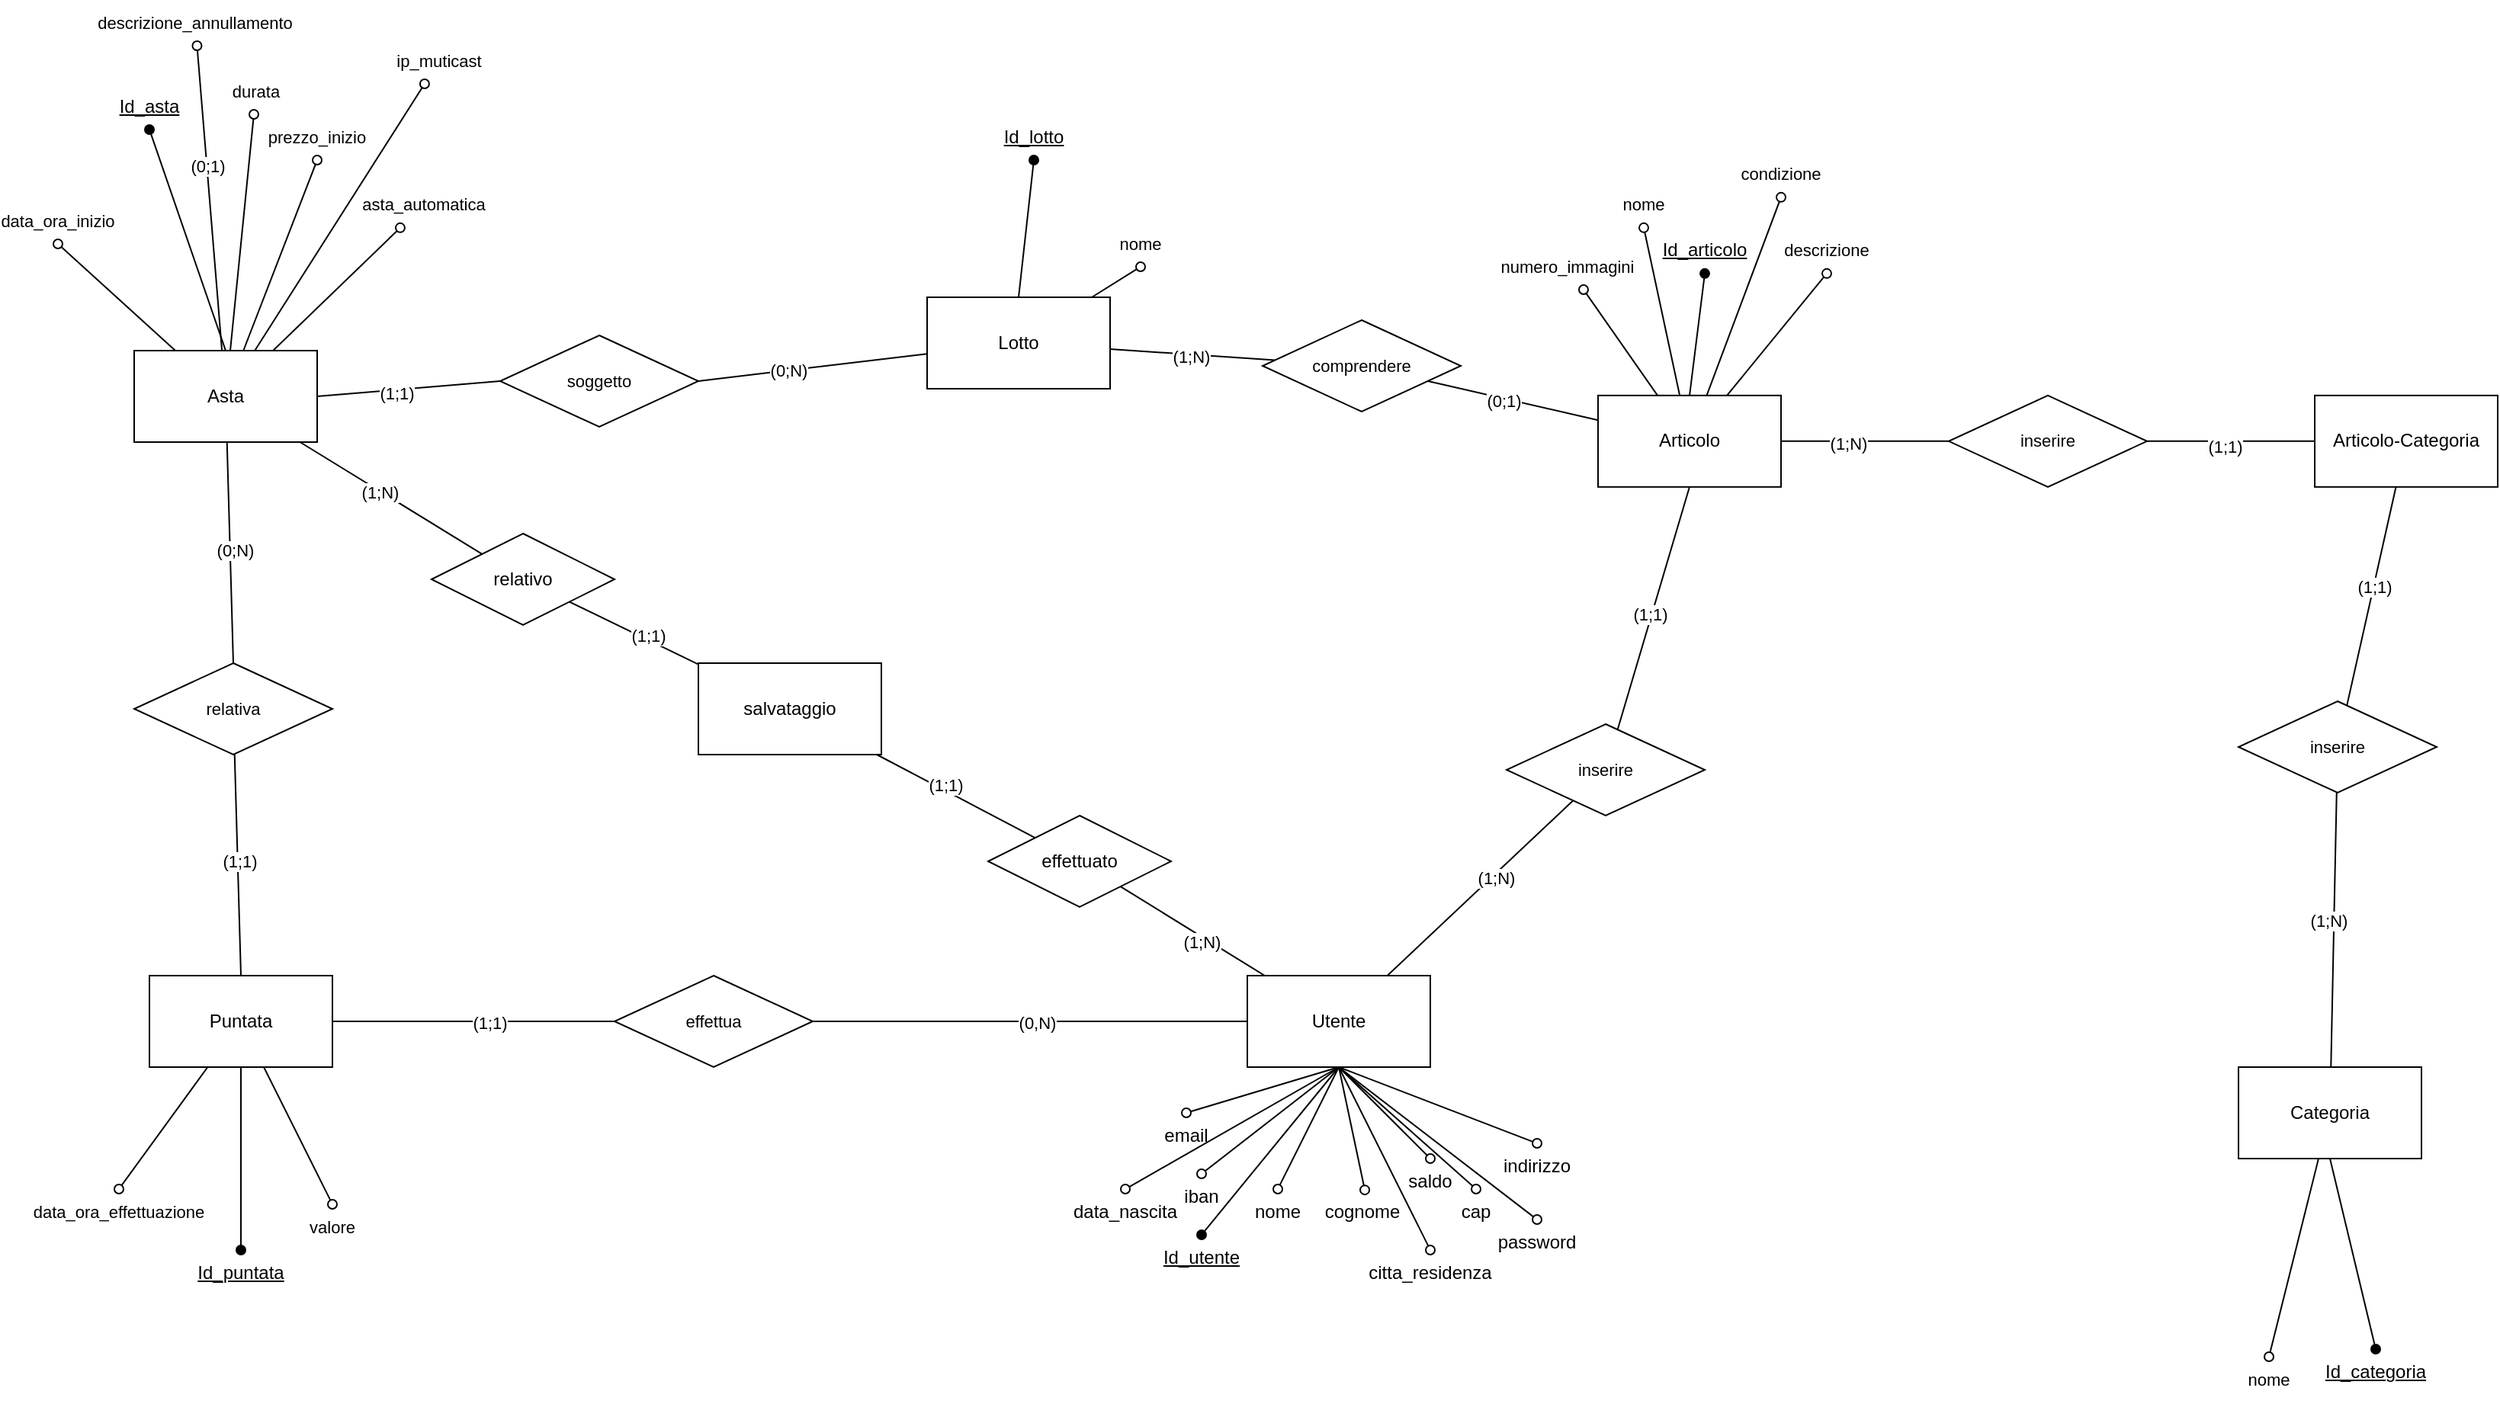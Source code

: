 <mxfile version="24.3.1" type="device">
  <diagram id="R2lEEEUBdFMjLlhIrx00" name="Page-1">
    <mxGraphModel dx="1434" dy="772" grid="1" gridSize="10" guides="1" tooltips="1" connect="1" arrows="1" fold="1" page="1" pageScale="1" pageWidth="850" pageHeight="1100" math="0" shadow="0" extFonts="Permanent Marker^https://fonts.googleapis.com/css?family=Permanent+Marker">
      <root>
        <mxCell id="0" />
        <mxCell id="1" parent="0" />
        <mxCell id="NkRAqiOdzPe5DlaJlAmj-99" style="edgeStyle=none;rounded=0;orthogonalLoop=1;jettySize=auto;html=1;strokeColor=default;align=center;verticalAlign=middle;fontFamily=Helvetica;fontSize=11;fontColor=default;labelBackgroundColor=default;endArrow=none;endFill=0;" parent="1" source="NkRAqiOdzPe5DlaJlAmj-1" target="NkRAqiOdzPe5DlaJlAmj-98" edge="1">
          <mxGeometry relative="1" as="geometry" />
        </mxCell>
        <mxCell id="NkRAqiOdzPe5DlaJlAmj-101" value="(1;N)" style="edgeLabel;html=1;align=center;verticalAlign=middle;resizable=0;points=[];fontFamily=Helvetica;fontSize=11;fontColor=default;labelBackgroundColor=default;" parent="NkRAqiOdzPe5DlaJlAmj-99" vertex="1" connectable="0">
          <mxGeometry x="0.146" y="-2" relative="1" as="geometry">
            <mxPoint as="offset" />
          </mxGeometry>
        </mxCell>
        <mxCell id="NkRAqiOdzPe5DlaJlAmj-113" style="edgeStyle=none;rounded=0;orthogonalLoop=1;jettySize=auto;html=1;entryX=0.5;entryY=0;entryDx=0;entryDy=0;strokeColor=default;align=center;verticalAlign=middle;fontFamily=Helvetica;fontSize=11;fontColor=default;labelBackgroundColor=default;endArrow=oval;endFill=0;exitX=0.5;exitY=1;exitDx=0;exitDy=0;" parent="1" source="NkRAqiOdzPe5DlaJlAmj-1" target="NkRAqiOdzPe5DlaJlAmj-32" edge="1">
          <mxGeometry relative="1" as="geometry" />
        </mxCell>
        <mxCell id="NkRAqiOdzPe5DlaJlAmj-1" value="Utente" style="rounded=0;whiteSpace=wrap;html=1;" parent="1" vertex="1">
          <mxGeometry x="840" y="730" width="120" height="60" as="geometry" />
        </mxCell>
        <mxCell id="NkRAqiOdzPe5DlaJlAmj-60" style="edgeStyle=none;rounded=0;orthogonalLoop=1;jettySize=auto;html=1;entryX=0.5;entryY=1;entryDx=0;entryDy=0;strokeColor=default;align=center;verticalAlign=middle;fontFamily=Helvetica;fontSize=11;fontColor=default;labelBackgroundColor=default;endArrow=oval;endFill=0;" parent="1" source="NkRAqiOdzPe5DlaJlAmj-2" target="NkRAqiOdzPe5DlaJlAmj-59" edge="1">
          <mxGeometry relative="1" as="geometry" />
        </mxCell>
        <mxCell id="NkRAqiOdzPe5DlaJlAmj-89" style="edgeStyle=none;rounded=0;orthogonalLoop=1;jettySize=auto;html=1;entryX=1;entryY=0.5;entryDx=0;entryDy=0;strokeColor=default;align=center;verticalAlign=middle;fontFamily=Helvetica;fontSize=11;fontColor=default;labelBackgroundColor=default;endArrow=none;endFill=0;" parent="1" source="NkRAqiOdzPe5DlaJlAmj-2" target="NkRAqiOdzPe5DlaJlAmj-88" edge="1">
          <mxGeometry relative="1" as="geometry" />
        </mxCell>
        <mxCell id="NkRAqiOdzPe5DlaJlAmj-91" value="(0;N)" style="edgeLabel;html=1;align=center;verticalAlign=middle;resizable=0;points=[];fontFamily=Helvetica;fontSize=11;fontColor=default;labelBackgroundColor=default;" parent="NkRAqiOdzPe5DlaJlAmj-89" vertex="1" connectable="0">
          <mxGeometry x="0.215" relative="1" as="geometry">
            <mxPoint as="offset" />
          </mxGeometry>
        </mxCell>
        <mxCell id="NkRAqiOdzPe5DlaJlAmj-109" style="edgeStyle=none;rounded=0;orthogonalLoop=1;jettySize=auto;html=1;strokeColor=default;align=center;verticalAlign=middle;fontFamily=Helvetica;fontSize=11;fontColor=default;labelBackgroundColor=default;endArrow=none;endFill=0;" parent="1" source="NkRAqiOdzPe5DlaJlAmj-2" target="NkRAqiOdzPe5DlaJlAmj-108" edge="1">
          <mxGeometry relative="1" as="geometry" />
        </mxCell>
        <mxCell id="NkRAqiOdzPe5DlaJlAmj-112" value="(1;N)" style="edgeLabel;html=1;align=center;verticalAlign=middle;resizable=0;points=[];fontFamily=Helvetica;fontSize=11;fontColor=default;labelBackgroundColor=default;" parent="NkRAqiOdzPe5DlaJlAmj-109" vertex="1" connectable="0">
          <mxGeometry x="-0.022" y="-1" relative="1" as="geometry">
            <mxPoint as="offset" />
          </mxGeometry>
        </mxCell>
        <mxCell id="NkRAqiOdzPe5DlaJlAmj-2" value="Lotto" style="rounded=0;whiteSpace=wrap;html=1;" parent="1" vertex="1">
          <mxGeometry x="630" y="285" width="120" height="60" as="geometry" />
        </mxCell>
        <mxCell id="NkRAqiOdzPe5DlaJlAmj-54" style="edgeStyle=none;rounded=0;orthogonalLoop=1;jettySize=auto;html=1;entryX=0.5;entryY=1;entryDx=0;entryDy=0;strokeColor=default;align=center;verticalAlign=middle;fontFamily=Helvetica;fontSize=11;fontColor=default;labelBackgroundColor=default;endArrow=oval;endFill=0;" parent="1" source="NkRAqiOdzPe5DlaJlAmj-3" target="NkRAqiOdzPe5DlaJlAmj-53" edge="1">
          <mxGeometry relative="1" as="geometry" />
        </mxCell>
        <mxCell id="NkRAqiOdzPe5DlaJlAmj-56" style="edgeStyle=none;rounded=0;orthogonalLoop=1;jettySize=auto;html=1;entryX=0.5;entryY=1;entryDx=0;entryDy=0;strokeColor=default;align=center;verticalAlign=middle;fontFamily=Helvetica;fontSize=11;fontColor=default;labelBackgroundColor=default;endArrow=oval;endFill=0;" parent="1" source="NkRAqiOdzPe5DlaJlAmj-3" target="NkRAqiOdzPe5DlaJlAmj-55" edge="1">
          <mxGeometry relative="1" as="geometry" />
        </mxCell>
        <mxCell id="NkRAqiOdzPe5DlaJlAmj-58" style="edgeStyle=none;rounded=0;orthogonalLoop=1;jettySize=auto;html=1;entryX=0.5;entryY=1;entryDx=0;entryDy=0;strokeColor=default;align=center;verticalAlign=middle;fontFamily=Helvetica;fontSize=11;fontColor=default;labelBackgroundColor=default;endArrow=oval;endFill=0;" parent="1" source="NkRAqiOdzPe5DlaJlAmj-3" target="NkRAqiOdzPe5DlaJlAmj-57" edge="1">
          <mxGeometry relative="1" as="geometry" />
        </mxCell>
        <mxCell id="NkRAqiOdzPe5DlaJlAmj-104" style="edgeStyle=none;rounded=0;orthogonalLoop=1;jettySize=auto;html=1;strokeColor=default;align=center;verticalAlign=middle;fontFamily=Helvetica;fontSize=11;fontColor=default;labelBackgroundColor=default;endArrow=none;endFill=0;" parent="1" source="NkRAqiOdzPe5DlaJlAmj-3" target="HPm3RbEeM4tEPXxB9rbj-3" edge="1">
          <mxGeometry relative="1" as="geometry">
            <mxPoint x="1300" y="380" as="targetPoint" />
          </mxGeometry>
        </mxCell>
        <mxCell id="NkRAqiOdzPe5DlaJlAmj-106" value="(1;N)" style="edgeLabel;html=1;align=center;verticalAlign=middle;resizable=0;points=[];fontFamily=Helvetica;fontSize=11;fontColor=default;labelBackgroundColor=default;" parent="NkRAqiOdzPe5DlaJlAmj-104" vertex="1" connectable="0">
          <mxGeometry x="-0.202" y="-1" relative="1" as="geometry">
            <mxPoint as="offset" />
          </mxGeometry>
        </mxCell>
        <mxCell id="NkRAqiOdzPe5DlaJlAmj-110" style="edgeStyle=none;rounded=0;orthogonalLoop=1;jettySize=auto;html=1;strokeColor=default;align=center;verticalAlign=middle;fontFamily=Helvetica;fontSize=11;fontColor=default;labelBackgroundColor=default;endArrow=none;endFill=0;" parent="1" source="NkRAqiOdzPe5DlaJlAmj-3" target="NkRAqiOdzPe5DlaJlAmj-108" edge="1">
          <mxGeometry relative="1" as="geometry" />
        </mxCell>
        <mxCell id="k44vAnMgWGzsodY9pD6a-5" value="(0;1)" style="edgeLabel;html=1;align=center;verticalAlign=middle;resizable=0;points=[];fontFamily=Helvetica;fontSize=11;fontColor=default;labelBackgroundColor=default;" vertex="1" connectable="0" parent="NkRAqiOdzPe5DlaJlAmj-110">
          <mxGeometry x="0.109" y="1" relative="1" as="geometry">
            <mxPoint as="offset" />
          </mxGeometry>
        </mxCell>
        <mxCell id="ktAAIl4qURAXvg-xiQ2l-3" style="rounded=0;orthogonalLoop=1;jettySize=auto;html=1;endArrow=oval;endFill=0;" parent="1" source="NkRAqiOdzPe5DlaJlAmj-5" target="ktAAIl4qURAXvg-xiQ2l-5" edge="1">
          <mxGeometry relative="1" as="geometry">
            <mxPoint x="1093.764" y="235" as="targetPoint" />
          </mxGeometry>
        </mxCell>
        <mxCell id="ktAAIl4qURAXvg-xiQ2l-4" style="edgeStyle=none;rounded=0;orthogonalLoop=1;jettySize=auto;html=1;strokeColor=default;align=center;verticalAlign=middle;fontFamily=Helvetica;fontSize=11;fontColor=default;labelBackgroundColor=default;endArrow=oval;endFill=0;" parent="1" source="NkRAqiOdzPe5DlaJlAmj-5" target="ktAAIl4qURAXvg-xiQ2l-1" edge="1">
          <mxGeometry relative="1" as="geometry" />
        </mxCell>
        <mxCell id="k44vAnMgWGzsodY9pD6a-2" style="rounded=0;orthogonalLoop=1;jettySize=auto;html=1;endArrow=oval;endFill=0;" edge="1" parent="1" source="NkRAqiOdzPe5DlaJlAmj-3" target="k44vAnMgWGzsodY9pD6a-1">
          <mxGeometry relative="1" as="geometry" />
        </mxCell>
        <mxCell id="NkRAqiOdzPe5DlaJlAmj-3" value="Articolo" style="rounded=0;whiteSpace=wrap;html=1;" parent="1" vertex="1">
          <mxGeometry x="1070" y="349.42" width="120" height="60" as="geometry" />
        </mxCell>
        <mxCell id="NkRAqiOdzPe5DlaJlAmj-80" style="edgeStyle=none;rounded=0;orthogonalLoop=1;jettySize=auto;html=1;entryX=0.5;entryY=0;entryDx=0;entryDy=0;strokeColor=default;align=center;verticalAlign=middle;fontFamily=Helvetica;fontSize=11;fontColor=default;labelBackgroundColor=default;endArrow=oval;endFill=0;" parent="1" source="NkRAqiOdzPe5DlaJlAmj-4" target="NkRAqiOdzPe5DlaJlAmj-79" edge="1">
          <mxGeometry relative="1" as="geometry" />
        </mxCell>
        <mxCell id="NkRAqiOdzPe5DlaJlAmj-82" style="edgeStyle=none;rounded=0;orthogonalLoop=1;jettySize=auto;html=1;entryX=0.5;entryY=0;entryDx=0;entryDy=0;strokeColor=default;align=center;verticalAlign=middle;fontFamily=Helvetica;fontSize=11;fontColor=default;labelBackgroundColor=default;endArrow=oval;endFill=0;" parent="1" source="NkRAqiOdzPe5DlaJlAmj-4" target="NkRAqiOdzPe5DlaJlAmj-81" edge="1">
          <mxGeometry relative="1" as="geometry" />
        </mxCell>
        <mxCell id="NkRAqiOdzPe5DlaJlAmj-94" style="edgeStyle=none;rounded=0;orthogonalLoop=1;jettySize=auto;html=1;entryX=0;entryY=0.5;entryDx=0;entryDy=0;strokeColor=default;align=center;verticalAlign=middle;fontFamily=Helvetica;fontSize=11;fontColor=default;labelBackgroundColor=default;endArrow=none;endFill=0;" parent="1" source="NkRAqiOdzPe5DlaJlAmj-4" target="NkRAqiOdzPe5DlaJlAmj-93" edge="1">
          <mxGeometry relative="1" as="geometry" />
        </mxCell>
        <mxCell id="NkRAqiOdzPe5DlaJlAmj-97" value="(1;1)" style="edgeLabel;html=1;align=center;verticalAlign=middle;resizable=0;points=[];fontFamily=Helvetica;fontSize=11;fontColor=default;labelBackgroundColor=default;" parent="NkRAqiOdzPe5DlaJlAmj-94" vertex="1" connectable="0">
          <mxGeometry x="0.116" y="-1" relative="1" as="geometry">
            <mxPoint as="offset" />
          </mxGeometry>
        </mxCell>
        <mxCell id="NkRAqiOdzPe5DlaJlAmj-4" value="Puntata" style="rounded=0;whiteSpace=wrap;html=1;" parent="1" vertex="1">
          <mxGeometry x="120" y="730" width="120" height="60" as="geometry" />
        </mxCell>
        <mxCell id="NkRAqiOdzPe5DlaJlAmj-74" style="edgeStyle=none;rounded=0;orthogonalLoop=1;jettySize=auto;html=1;entryX=0.5;entryY=1;entryDx=0;entryDy=0;strokeColor=default;align=center;verticalAlign=middle;fontFamily=Helvetica;fontSize=11;fontColor=default;labelBackgroundColor=default;endArrow=oval;endFill=0;" parent="1" source="NkRAqiOdzPe5DlaJlAmj-5" target="NkRAqiOdzPe5DlaJlAmj-73" edge="1">
          <mxGeometry relative="1" as="geometry" />
        </mxCell>
        <mxCell id="NkRAqiOdzPe5DlaJlAmj-78" style="edgeStyle=none;rounded=0;orthogonalLoop=1;jettySize=auto;html=1;entryX=0.5;entryY=1;entryDx=0;entryDy=0;strokeColor=default;align=center;verticalAlign=middle;fontFamily=Helvetica;fontSize=11;fontColor=default;labelBackgroundColor=default;endArrow=oval;endFill=0;" parent="1" source="NkRAqiOdzPe5DlaJlAmj-5" target="NkRAqiOdzPe5DlaJlAmj-75" edge="1">
          <mxGeometry relative="1" as="geometry" />
        </mxCell>
        <mxCell id="NkRAqiOdzPe5DlaJlAmj-84" style="edgeStyle=none;rounded=0;orthogonalLoop=1;jettySize=auto;html=1;entryX=0.5;entryY=0;entryDx=0;entryDy=0;strokeColor=default;align=center;verticalAlign=middle;fontFamily=Helvetica;fontSize=11;fontColor=default;labelBackgroundColor=default;endArrow=none;endFill=0;" parent="1" source="NkRAqiOdzPe5DlaJlAmj-5" target="NkRAqiOdzPe5DlaJlAmj-83" edge="1">
          <mxGeometry relative="1" as="geometry" />
        </mxCell>
        <mxCell id="NkRAqiOdzPe5DlaJlAmj-86" value="(0;N)" style="edgeLabel;html=1;align=center;verticalAlign=middle;resizable=0;points=[];fontFamily=Helvetica;fontSize=11;fontColor=default;labelBackgroundColor=default;" parent="NkRAqiOdzPe5DlaJlAmj-84" vertex="1" connectable="0">
          <mxGeometry x="-0.03" y="3" relative="1" as="geometry">
            <mxPoint as="offset" />
          </mxGeometry>
        </mxCell>
        <mxCell id="ktAAIl4qURAXvg-xiQ2l-7" style="edgeStyle=none;rounded=0;orthogonalLoop=1;jettySize=auto;html=1;strokeColor=default;align=center;verticalAlign=middle;fontFamily=Helvetica;fontSize=11;fontColor=default;labelBackgroundColor=default;endArrow=oval;endFill=0;" parent="1" source="NkRAqiOdzPe5DlaJlAmj-5" target="ktAAIl4qURAXvg-xiQ2l-6" edge="1">
          <mxGeometry relative="1" as="geometry" />
        </mxCell>
        <mxCell id="tU2yemPM6xbMwqW9uwYY-2" style="rounded=0;orthogonalLoop=1;jettySize=auto;html=1;endArrow=oval;endFill=0;" parent="1" source="NkRAqiOdzPe5DlaJlAmj-5" target="tU2yemPM6xbMwqW9uwYY-1" edge="1">
          <mxGeometry relative="1" as="geometry" />
        </mxCell>
        <mxCell id="oIJ__XsPG0-wEA-wk2jn-1" value="(0;1)" style="edgeLabel;html=1;align=center;verticalAlign=middle;resizable=0;points=[];" parent="tU2yemPM6xbMwqW9uwYY-2" vertex="1" connectable="0">
          <mxGeometry x="0.21" relative="1" as="geometry">
            <mxPoint as="offset" />
          </mxGeometry>
        </mxCell>
        <mxCell id="NkRAqiOdzPe5DlaJlAmj-5" value="Asta" style="rounded=0;whiteSpace=wrap;html=1;" parent="1" vertex="1">
          <mxGeometry x="110" y="320" width="120" height="60" as="geometry" />
        </mxCell>
        <mxCell id="NkRAqiOdzPe5DlaJlAmj-52" style="rounded=0;orthogonalLoop=1;jettySize=auto;html=1;entryX=0.5;entryY=0;entryDx=0;entryDy=0;strokeColor=default;align=center;verticalAlign=middle;fontFamily=Helvetica;fontSize=11;fontColor=default;labelBackgroundColor=default;endArrow=oval;endFill=0;" parent="1" source="NkRAqiOdzPe5DlaJlAmj-6" target="NkRAqiOdzPe5DlaJlAmj-51" edge="1">
          <mxGeometry relative="1" as="geometry" />
        </mxCell>
        <mxCell id="NkRAqiOdzPe5DlaJlAmj-6" value="Categoria" style="rounded=0;whiteSpace=wrap;html=1;" parent="1" vertex="1">
          <mxGeometry x="1490" y="790" width="120" height="60" as="geometry" />
        </mxCell>
        <mxCell id="NkRAqiOdzPe5DlaJlAmj-7" value="&lt;u&gt;Id_utente&lt;/u&gt;" style="text;html=1;align=center;verticalAlign=middle;whiteSpace=wrap;rounded=0;" parent="1" vertex="1">
          <mxGeometry x="780" y="900" width="60" height="30" as="geometry" />
        </mxCell>
        <mxCell id="NkRAqiOdzPe5DlaJlAmj-8" value="nome" style="text;html=1;align=center;verticalAlign=middle;whiteSpace=wrap;rounded=0;" parent="1" vertex="1">
          <mxGeometry x="830" y="870" width="60" height="30" as="geometry" />
        </mxCell>
        <mxCell id="NkRAqiOdzPe5DlaJlAmj-9" value="&lt;u&gt;Id_puntata&lt;/u&gt;" style="text;html=1;align=center;verticalAlign=middle;whiteSpace=wrap;rounded=0;" parent="1" vertex="1">
          <mxGeometry x="150" y="910" width="60" height="30" as="geometry" />
        </mxCell>
        <mxCell id="NkRAqiOdzPe5DlaJlAmj-10" value="&lt;u&gt;Id_asta&lt;/u&gt;" style="text;html=1;align=center;verticalAlign=middle;whiteSpace=wrap;rounded=0;" parent="1" vertex="1">
          <mxGeometry x="90" y="145" width="60" height="30" as="geometry" />
        </mxCell>
        <mxCell id="NkRAqiOdzPe5DlaJlAmj-11" value="&lt;u&gt;Id_lotto&lt;/u&gt;" style="text;html=1;align=center;verticalAlign=middle;whiteSpace=wrap;rounded=0;" parent="1" vertex="1">
          <mxGeometry x="670" y="165" width="60" height="30" as="geometry" />
        </mxCell>
        <mxCell id="NkRAqiOdzPe5DlaJlAmj-12" value="&lt;u&gt;Id_categoria&lt;/u&gt;" style="text;html=1;align=center;verticalAlign=middle;whiteSpace=wrap;rounded=0;" parent="1" vertex="1">
          <mxGeometry x="1550" y="975" width="60" height="30" as="geometry" />
        </mxCell>
        <mxCell id="NkRAqiOdzPe5DlaJlAmj-13" value="&lt;u&gt;Id_articolo&lt;/u&gt;" style="text;html=1;align=center;verticalAlign=middle;whiteSpace=wrap;rounded=0;" parent="1" vertex="1">
          <mxGeometry x="1110" y="239.42" width="60" height="30" as="geometry" />
        </mxCell>
        <mxCell id="NkRAqiOdzPe5DlaJlAmj-14" value="" style="endArrow=none;html=1;rounded=0;exitX=0.5;exitY=0;exitDx=0;exitDy=0;entryX=0.5;entryY=1;entryDx=0;entryDy=0;startArrow=oval;startFill=1;" parent="1" source="NkRAqiOdzPe5DlaJlAmj-7" target="NkRAqiOdzPe5DlaJlAmj-1" edge="1">
          <mxGeometry width="50" height="50" relative="1" as="geometry">
            <mxPoint x="1030" y="960" as="sourcePoint" />
            <mxPoint x="1080" y="910" as="targetPoint" />
          </mxGeometry>
        </mxCell>
        <mxCell id="NkRAqiOdzPe5DlaJlAmj-15" value="" style="endArrow=none;html=1;rounded=0;exitX=0.5;exitY=0;exitDx=0;exitDy=0;entryX=0.5;entryY=1;entryDx=0;entryDy=0;startArrow=oval;startFill=1;" parent="1" source="NkRAqiOdzPe5DlaJlAmj-9" target="NkRAqiOdzPe5DlaJlAmj-4" edge="1">
          <mxGeometry width="50" height="50" relative="1" as="geometry">
            <mxPoint x="120" y="180" as="sourcePoint" />
            <mxPoint x="170" y="280" as="targetPoint" />
          </mxGeometry>
        </mxCell>
        <mxCell id="NkRAqiOdzPe5DlaJlAmj-16" value="" style="endArrow=none;html=1;rounded=0;exitX=0.5;exitY=1;exitDx=0;exitDy=0;entryX=0.5;entryY=0;entryDx=0;entryDy=0;startArrow=oval;startFill=1;" parent="1" source="NkRAqiOdzPe5DlaJlAmj-11" target="NkRAqiOdzPe5DlaJlAmj-2" edge="1">
          <mxGeometry width="50" height="50" relative="1" as="geometry">
            <mxPoint x="310" y="205" as="sourcePoint" />
            <mxPoint x="360" y="305" as="targetPoint" />
          </mxGeometry>
        </mxCell>
        <mxCell id="NkRAqiOdzPe5DlaJlAmj-27" value="" style="endArrow=none;html=1;rounded=0;exitX=0.5;exitY=1;exitDx=0;exitDy=0;entryX=0.5;entryY=0;entryDx=0;entryDy=0;startArrow=oval;startFill=1;" parent="1" source="NkRAqiOdzPe5DlaJlAmj-10" target="NkRAqiOdzPe5DlaJlAmj-5" edge="1">
          <mxGeometry width="50" height="50" relative="1" as="geometry">
            <mxPoint x="140" y="200" as="sourcePoint" />
            <mxPoint x="190" y="300" as="targetPoint" />
          </mxGeometry>
        </mxCell>
        <mxCell id="NkRAqiOdzPe5DlaJlAmj-28" value="" style="endArrow=none;html=1;rounded=0;exitX=0.5;exitY=1;exitDx=0;exitDy=0;entryX=0.5;entryY=0;entryDx=0;entryDy=0;startArrow=oval;startFill=1;" parent="1" source="NkRAqiOdzPe5DlaJlAmj-13" target="NkRAqiOdzPe5DlaJlAmj-3" edge="1">
          <mxGeometry width="50" height="50" relative="1" as="geometry">
            <mxPoint x="500" y="219.42" as="sourcePoint" />
            <mxPoint x="550" y="319.42" as="targetPoint" />
          </mxGeometry>
        </mxCell>
        <mxCell id="NkRAqiOdzPe5DlaJlAmj-29" value="" style="endArrow=none;html=1;rounded=0;exitX=0.5;exitY=0;exitDx=0;exitDy=0;entryX=0.5;entryY=1;entryDx=0;entryDy=0;startArrow=oval;startFill=1;" parent="1" source="NkRAqiOdzPe5DlaJlAmj-12" target="NkRAqiOdzPe5DlaJlAmj-6" edge="1">
          <mxGeometry width="50" height="50" relative="1" as="geometry">
            <mxPoint x="630" y="660" as="sourcePoint" />
            <mxPoint x="680" y="760" as="targetPoint" />
          </mxGeometry>
        </mxCell>
        <mxCell id="NkRAqiOdzPe5DlaJlAmj-30" value="cognome" style="text;html=1;align=center;verticalAlign=middle;resizable=0;points=[];autosize=1;strokeColor=none;fillColor=none;" parent="1" vertex="1">
          <mxGeometry x="880" y="870" width="70" height="30" as="geometry" />
        </mxCell>
        <mxCell id="NkRAqiOdzPe5DlaJlAmj-32" value="data_nascita" style="text;html=1;align=center;verticalAlign=middle;whiteSpace=wrap;rounded=0;" parent="1" vertex="1">
          <mxGeometry x="730" y="870" width="60" height="30" as="geometry" />
        </mxCell>
        <mxCell id="NkRAqiOdzPe5DlaJlAmj-33" value="citta_residenza" style="text;html=1;align=center;verticalAlign=middle;whiteSpace=wrap;rounded=0;" parent="1" vertex="1">
          <mxGeometry x="930" y="910" width="60" height="30" as="geometry" />
        </mxCell>
        <mxCell id="NkRAqiOdzPe5DlaJlAmj-34" value="cap" style="text;html=1;align=center;verticalAlign=middle;whiteSpace=wrap;rounded=0;" parent="1" vertex="1">
          <mxGeometry x="960" y="870" width="60" height="30" as="geometry" />
        </mxCell>
        <mxCell id="NkRAqiOdzPe5DlaJlAmj-35" value="indirizzo" style="text;html=1;align=center;verticalAlign=middle;whiteSpace=wrap;rounded=0;" parent="1" vertex="1">
          <mxGeometry x="1000" y="840" width="60" height="30" as="geometry" />
        </mxCell>
        <mxCell id="NkRAqiOdzPe5DlaJlAmj-36" value="email" style="text;html=1;align=center;verticalAlign=middle;whiteSpace=wrap;rounded=0;" parent="1" vertex="1">
          <mxGeometry x="770" y="820" width="60" height="30" as="geometry" />
        </mxCell>
        <mxCell id="NkRAqiOdzPe5DlaJlAmj-37" value="password" style="text;html=1;align=center;verticalAlign=middle;whiteSpace=wrap;rounded=0;" parent="1" vertex="1">
          <mxGeometry x="1000" y="890" width="60" height="30" as="geometry" />
        </mxCell>
        <mxCell id="NkRAqiOdzPe5DlaJlAmj-38" value="saldo" style="text;html=1;align=center;verticalAlign=middle;whiteSpace=wrap;rounded=0;" parent="1" vertex="1">
          <mxGeometry x="930" y="850" width="60" height="30" as="geometry" />
        </mxCell>
        <mxCell id="NkRAqiOdzPe5DlaJlAmj-39" value="iban" style="text;html=1;align=center;verticalAlign=middle;whiteSpace=wrap;rounded=0;" parent="1" vertex="1">
          <mxGeometry x="780" y="860" width="60" height="30" as="geometry" />
        </mxCell>
        <mxCell id="NkRAqiOdzPe5DlaJlAmj-40" value="" style="endArrow=none;html=1;rounded=0;exitX=0.5;exitY=0;exitDx=0;exitDy=0;entryX=0.5;entryY=1;entryDx=0;entryDy=0;startArrow=oval;startFill=0;" parent="1" source="NkRAqiOdzPe5DlaJlAmj-36" target="NkRAqiOdzPe5DlaJlAmj-1" edge="1">
          <mxGeometry width="50" height="50" relative="1" as="geometry">
            <mxPoint x="920" y="850" as="sourcePoint" />
            <mxPoint x="910" y="800" as="targetPoint" />
          </mxGeometry>
        </mxCell>
        <mxCell id="NkRAqiOdzPe5DlaJlAmj-42" value="" style="endArrow=none;html=1;rounded=0;exitX=0.529;exitY=0.019;exitDx=0;exitDy=0;entryX=0.5;entryY=1;entryDx=0;entryDy=0;startArrow=oval;startFill=0;exitPerimeter=0;" parent="1" source="NkRAqiOdzPe5DlaJlAmj-30" target="NkRAqiOdzPe5DlaJlAmj-1" edge="1">
          <mxGeometry width="50" height="50" relative="1" as="geometry">
            <mxPoint x="950" y="930" as="sourcePoint" />
            <mxPoint x="920" y="810" as="targetPoint" />
          </mxGeometry>
        </mxCell>
        <mxCell id="NkRAqiOdzPe5DlaJlAmj-43" value="" style="endArrow=none;html=1;rounded=0;exitX=0.5;exitY=0;exitDx=0;exitDy=0;entryX=0.5;entryY=1;entryDx=0;entryDy=0;startArrow=oval;startFill=0;" parent="1" source="NkRAqiOdzPe5DlaJlAmj-39" target="NkRAqiOdzPe5DlaJlAmj-1" edge="1">
          <mxGeometry width="50" height="50" relative="1" as="geometry">
            <mxPoint x="960" y="940" as="sourcePoint" />
            <mxPoint x="930" y="820" as="targetPoint" />
          </mxGeometry>
        </mxCell>
        <mxCell id="NkRAqiOdzPe5DlaJlAmj-44" value="" style="endArrow=none;html=1;rounded=0;exitX=0.5;exitY=0;exitDx=0;exitDy=0;entryX=0.5;entryY=1;entryDx=0;entryDy=0;startArrow=oval;startFill=0;" parent="1" source="NkRAqiOdzPe5DlaJlAmj-8" target="NkRAqiOdzPe5DlaJlAmj-1" edge="1">
          <mxGeometry width="50" height="50" relative="1" as="geometry">
            <mxPoint x="970" y="950" as="sourcePoint" />
            <mxPoint x="940" y="830" as="targetPoint" />
          </mxGeometry>
        </mxCell>
        <mxCell id="NkRAqiOdzPe5DlaJlAmj-45" value="" style="endArrow=none;html=1;rounded=0;exitX=0.5;exitY=0;exitDx=0;exitDy=0;entryX=0.5;entryY=1;entryDx=0;entryDy=0;startArrow=oval;startFill=0;" parent="1" source="NkRAqiOdzPe5DlaJlAmj-33" target="NkRAqiOdzPe5DlaJlAmj-1" edge="1">
          <mxGeometry width="50" height="50" relative="1" as="geometry">
            <mxPoint x="980" y="960" as="sourcePoint" />
            <mxPoint x="950" y="840" as="targetPoint" />
          </mxGeometry>
        </mxCell>
        <mxCell id="NkRAqiOdzPe5DlaJlAmj-46" value="" style="endArrow=none;html=1;rounded=0;exitX=0.5;exitY=0;exitDx=0;exitDy=0;entryX=0.5;entryY=1;entryDx=0;entryDy=0;startArrow=oval;startFill=0;" parent="1" source="NkRAqiOdzPe5DlaJlAmj-38" target="NkRAqiOdzPe5DlaJlAmj-1" edge="1">
          <mxGeometry width="50" height="50" relative="1" as="geometry">
            <mxPoint x="990" y="970" as="sourcePoint" />
            <mxPoint x="960" y="850" as="targetPoint" />
          </mxGeometry>
        </mxCell>
        <mxCell id="NkRAqiOdzPe5DlaJlAmj-47" value="" style="endArrow=none;html=1;rounded=0;exitX=0.5;exitY=0;exitDx=0;exitDy=0;entryX=0.5;entryY=1;entryDx=0;entryDy=0;startArrow=oval;startFill=0;" parent="1" source="NkRAqiOdzPe5DlaJlAmj-34" target="NkRAqiOdzPe5DlaJlAmj-1" edge="1">
          <mxGeometry width="50" height="50" relative="1" as="geometry">
            <mxPoint x="1000" y="980" as="sourcePoint" />
            <mxPoint x="970" y="860" as="targetPoint" />
          </mxGeometry>
        </mxCell>
        <mxCell id="NkRAqiOdzPe5DlaJlAmj-48" value="" style="endArrow=none;html=1;rounded=0;exitX=0.5;exitY=0;exitDx=0;exitDy=0;entryX=0.5;entryY=1;entryDx=0;entryDy=0;startArrow=oval;startFill=0;" parent="1" source="NkRAqiOdzPe5DlaJlAmj-37" target="NkRAqiOdzPe5DlaJlAmj-1" edge="1">
          <mxGeometry width="50" height="50" relative="1" as="geometry">
            <mxPoint x="1010" y="990" as="sourcePoint" />
            <mxPoint x="980" y="870" as="targetPoint" />
          </mxGeometry>
        </mxCell>
        <mxCell id="NkRAqiOdzPe5DlaJlAmj-49" value="" style="endArrow=none;html=1;rounded=0;exitX=0.5;exitY=0;exitDx=0;exitDy=0;entryX=0.5;entryY=1;entryDx=0;entryDy=0;startArrow=oval;startFill=0;" parent="1" source="NkRAqiOdzPe5DlaJlAmj-35" target="NkRAqiOdzPe5DlaJlAmj-1" edge="1">
          <mxGeometry width="50" height="50" relative="1" as="geometry">
            <mxPoint x="1020" y="1000" as="sourcePoint" />
            <mxPoint x="990" y="880" as="targetPoint" />
          </mxGeometry>
        </mxCell>
        <mxCell id="NkRAqiOdzPe5DlaJlAmj-51" value="nome" style="text;html=1;align=center;verticalAlign=middle;whiteSpace=wrap;rounded=0;fontFamily=Helvetica;fontSize=11;fontColor=default;labelBackgroundColor=default;" parent="1" vertex="1">
          <mxGeometry x="1480" y="980" width="60" height="30" as="geometry" />
        </mxCell>
        <mxCell id="NkRAqiOdzPe5DlaJlAmj-53" value="nome" style="text;html=1;align=center;verticalAlign=middle;whiteSpace=wrap;rounded=0;fontFamily=Helvetica;fontSize=11;fontColor=default;labelBackgroundColor=default;" parent="1" vertex="1">
          <mxGeometry x="1070" y="209.42" width="60" height="30" as="geometry" />
        </mxCell>
        <mxCell id="NkRAqiOdzPe5DlaJlAmj-55" value="condizione" style="text;html=1;align=center;verticalAlign=middle;whiteSpace=wrap;rounded=0;fontFamily=Helvetica;fontSize=11;fontColor=default;labelBackgroundColor=default;" parent="1" vertex="1">
          <mxGeometry x="1160" y="189.42" width="60" height="30" as="geometry" />
        </mxCell>
        <mxCell id="NkRAqiOdzPe5DlaJlAmj-57" value="descrizione" style="text;html=1;align=center;verticalAlign=middle;whiteSpace=wrap;rounded=0;fontFamily=Helvetica;fontSize=11;fontColor=default;labelBackgroundColor=default;" parent="1" vertex="1">
          <mxGeometry x="1190" y="239.42" width="60" height="30" as="geometry" />
        </mxCell>
        <mxCell id="NkRAqiOdzPe5DlaJlAmj-59" value="nome" style="text;html=1;align=center;verticalAlign=middle;whiteSpace=wrap;rounded=0;fontFamily=Helvetica;fontSize=11;fontColor=default;labelBackgroundColor=default;" parent="1" vertex="1">
          <mxGeometry x="740" y="235" width="60" height="30" as="geometry" />
        </mxCell>
        <mxCell id="NkRAqiOdzPe5DlaJlAmj-73" value="prezzo_inizio" style="text;html=1;align=center;verticalAlign=middle;whiteSpace=wrap;rounded=0;fontFamily=Helvetica;fontSize=11;fontColor=default;labelBackgroundColor=default;" parent="1" vertex="1">
          <mxGeometry x="200" y="165" width="60" height="30" as="geometry" />
        </mxCell>
        <mxCell id="NkRAqiOdzPe5DlaJlAmj-75" value="data_ora_inizio" style="text;html=1;align=center;verticalAlign=middle;whiteSpace=wrap;rounded=0;fontFamily=Helvetica;fontSize=11;fontColor=default;labelBackgroundColor=default;" parent="1" vertex="1">
          <mxGeometry x="30" y="220" width="60" height="30" as="geometry" />
        </mxCell>
        <mxCell id="NkRAqiOdzPe5DlaJlAmj-79" value="data_ora_effettuazione" style="text;html=1;align=center;verticalAlign=middle;whiteSpace=wrap;rounded=0;fontFamily=Helvetica;fontSize=11;fontColor=default;labelBackgroundColor=default;" parent="1" vertex="1">
          <mxGeometry x="70" y="870" width="60" height="30" as="geometry" />
        </mxCell>
        <mxCell id="NkRAqiOdzPe5DlaJlAmj-81" value="valore" style="text;html=1;align=center;verticalAlign=middle;whiteSpace=wrap;rounded=0;fontFamily=Helvetica;fontSize=11;fontColor=default;labelBackgroundColor=default;" parent="1" vertex="1">
          <mxGeometry x="210" y="880" width="60" height="30" as="geometry" />
        </mxCell>
        <mxCell id="NkRAqiOdzPe5DlaJlAmj-85" style="edgeStyle=none;rounded=0;orthogonalLoop=1;jettySize=auto;html=1;entryX=0.5;entryY=0;entryDx=0;entryDy=0;strokeColor=default;align=center;verticalAlign=middle;fontFamily=Helvetica;fontSize=11;fontColor=default;labelBackgroundColor=default;endArrow=none;endFill=0;" parent="1" source="NkRAqiOdzPe5DlaJlAmj-83" target="NkRAqiOdzPe5DlaJlAmj-4" edge="1">
          <mxGeometry relative="1" as="geometry" />
        </mxCell>
        <mxCell id="NkRAqiOdzPe5DlaJlAmj-87" value="(1;1)" style="edgeLabel;html=1;align=center;verticalAlign=middle;resizable=0;points=[];fontFamily=Helvetica;fontSize=11;fontColor=default;labelBackgroundColor=default;" parent="NkRAqiOdzPe5DlaJlAmj-85" vertex="1" connectable="0">
          <mxGeometry x="-0.036" y="1" relative="1" as="geometry">
            <mxPoint as="offset" />
          </mxGeometry>
        </mxCell>
        <mxCell id="NkRAqiOdzPe5DlaJlAmj-83" value="relativa" style="rhombus;whiteSpace=wrap;html=1;fontFamily=Helvetica;fontSize=11;fontColor=default;labelBackgroundColor=default;" parent="1" vertex="1">
          <mxGeometry x="110" y="525" width="130" height="60" as="geometry" />
        </mxCell>
        <mxCell id="NkRAqiOdzPe5DlaJlAmj-90" style="edgeStyle=none;rounded=0;orthogonalLoop=1;jettySize=auto;html=1;entryX=1;entryY=0.5;entryDx=0;entryDy=0;strokeColor=default;align=center;verticalAlign=middle;fontFamily=Helvetica;fontSize=11;fontColor=default;labelBackgroundColor=default;endArrow=none;endFill=0;exitX=0;exitY=0.5;exitDx=0;exitDy=0;" parent="1" source="NkRAqiOdzPe5DlaJlAmj-88" target="NkRAqiOdzPe5DlaJlAmj-5" edge="1">
          <mxGeometry relative="1" as="geometry" />
        </mxCell>
        <mxCell id="NkRAqiOdzPe5DlaJlAmj-92" value="(1;1)" style="edgeLabel;html=1;align=center;verticalAlign=middle;resizable=0;points=[];fontFamily=Helvetica;fontSize=11;fontColor=default;labelBackgroundColor=default;" parent="NkRAqiOdzPe5DlaJlAmj-90" vertex="1" connectable="0">
          <mxGeometry x="0.144" y="2" relative="1" as="geometry">
            <mxPoint as="offset" />
          </mxGeometry>
        </mxCell>
        <mxCell id="NkRAqiOdzPe5DlaJlAmj-88" value="soggetto" style="rhombus;whiteSpace=wrap;html=1;fontFamily=Helvetica;fontSize=11;fontColor=default;labelBackgroundColor=default;" parent="1" vertex="1">
          <mxGeometry x="350" y="310" width="130" height="60" as="geometry" />
        </mxCell>
        <mxCell id="NkRAqiOdzPe5DlaJlAmj-95" style="edgeStyle=none;rounded=0;orthogonalLoop=1;jettySize=auto;html=1;entryX=0;entryY=0.5;entryDx=0;entryDy=0;strokeColor=default;align=center;verticalAlign=middle;fontFamily=Helvetica;fontSize=11;fontColor=default;labelBackgroundColor=default;endArrow=none;endFill=0;exitX=1;exitY=0.5;exitDx=0;exitDy=0;" parent="1" source="NkRAqiOdzPe5DlaJlAmj-93" target="NkRAqiOdzPe5DlaJlAmj-1" edge="1">
          <mxGeometry relative="1" as="geometry" />
        </mxCell>
        <mxCell id="NkRAqiOdzPe5DlaJlAmj-96" value="(0,N)" style="edgeLabel;html=1;align=center;verticalAlign=middle;resizable=0;points=[];fontFamily=Helvetica;fontSize=11;fontColor=default;labelBackgroundColor=default;" parent="NkRAqiOdzPe5DlaJlAmj-95" vertex="1" connectable="0">
          <mxGeometry x="0.029" y="-1" relative="1" as="geometry">
            <mxPoint as="offset" />
          </mxGeometry>
        </mxCell>
        <mxCell id="NkRAqiOdzPe5DlaJlAmj-93" value="effettua" style="rhombus;whiteSpace=wrap;html=1;fontFamily=Helvetica;fontSize=11;fontColor=default;labelBackgroundColor=default;" parent="1" vertex="1">
          <mxGeometry x="425" y="730" width="130" height="60" as="geometry" />
        </mxCell>
        <mxCell id="NkRAqiOdzPe5DlaJlAmj-100" style="edgeStyle=none;rounded=0;orthogonalLoop=1;jettySize=auto;html=1;entryX=0.5;entryY=1;entryDx=0;entryDy=0;strokeColor=default;align=center;verticalAlign=middle;fontFamily=Helvetica;fontSize=11;fontColor=default;labelBackgroundColor=default;endArrow=none;endFill=0;" parent="1" source="NkRAqiOdzPe5DlaJlAmj-98" target="NkRAqiOdzPe5DlaJlAmj-3" edge="1">
          <mxGeometry relative="1" as="geometry" />
        </mxCell>
        <mxCell id="NkRAqiOdzPe5DlaJlAmj-102" value="(1;1)" style="edgeLabel;html=1;align=center;verticalAlign=middle;resizable=0;points=[];fontFamily=Helvetica;fontSize=11;fontColor=default;labelBackgroundColor=default;" parent="NkRAqiOdzPe5DlaJlAmj-100" vertex="1" connectable="0">
          <mxGeometry x="-0.049" y="2" relative="1" as="geometry">
            <mxPoint as="offset" />
          </mxGeometry>
        </mxCell>
        <mxCell id="NkRAqiOdzPe5DlaJlAmj-98" value="inserire" style="rhombus;whiteSpace=wrap;html=1;fontFamily=Helvetica;fontSize=11;fontColor=default;labelBackgroundColor=default;" parent="1" vertex="1">
          <mxGeometry x="1010" y="565" width="130" height="60" as="geometry" />
        </mxCell>
        <mxCell id="NkRAqiOdzPe5DlaJlAmj-105" style="edgeStyle=none;rounded=0;orthogonalLoop=1;jettySize=auto;html=1;strokeColor=default;align=center;verticalAlign=middle;fontFamily=Helvetica;fontSize=11;fontColor=default;labelBackgroundColor=default;endArrow=none;endFill=0;" parent="1" source="HPm3RbEeM4tEPXxB9rbj-2" target="NkRAqiOdzPe5DlaJlAmj-6" edge="1">
          <mxGeometry relative="1" as="geometry">
            <mxPoint x="1372.535" y="406.522" as="sourcePoint" />
          </mxGeometry>
        </mxCell>
        <mxCell id="NkRAqiOdzPe5DlaJlAmj-107" value="(1;N)" style="edgeLabel;html=1;align=center;verticalAlign=middle;resizable=0;points=[];fontFamily=Helvetica;fontSize=11;fontColor=default;labelBackgroundColor=default;" parent="NkRAqiOdzPe5DlaJlAmj-105" vertex="1" connectable="0">
          <mxGeometry x="-0.071" y="-4" relative="1" as="geometry">
            <mxPoint as="offset" />
          </mxGeometry>
        </mxCell>
        <mxCell id="NkRAqiOdzPe5DlaJlAmj-108" value="comprendere" style="rhombus;whiteSpace=wrap;html=1;fontFamily=Helvetica;fontSize=11;fontColor=default;labelBackgroundColor=default;" parent="1" vertex="1">
          <mxGeometry x="850" y="300" width="130" height="60" as="geometry" />
        </mxCell>
        <mxCell id="HPm3RbEeM4tEPXxB9rbj-1" value="Articolo-Categoria" style="rounded=0;whiteSpace=wrap;html=1;" parent="1" vertex="1">
          <mxGeometry x="1540" y="349.42" width="120" height="60" as="geometry" />
        </mxCell>
        <mxCell id="HPm3RbEeM4tEPXxB9rbj-6" style="rounded=0;orthogonalLoop=1;jettySize=auto;html=1;strokeColor=default;align=center;verticalAlign=middle;fontFamily=Helvetica;fontSize=11;fontColor=default;labelBackgroundColor=default;endArrow=none;endFill=0;" parent="1" source="HPm3RbEeM4tEPXxB9rbj-2" target="HPm3RbEeM4tEPXxB9rbj-1" edge="1">
          <mxGeometry relative="1" as="geometry" />
        </mxCell>
        <mxCell id="HPm3RbEeM4tEPXxB9rbj-7" value="(1;1)" style="edgeLabel;html=1;align=center;verticalAlign=middle;resizable=0;points=[];fontFamily=Helvetica;fontSize=11;fontColor=default;labelBackgroundColor=default;" parent="HPm3RbEeM4tEPXxB9rbj-6" vertex="1" connectable="0">
          <mxGeometry x="0.087" relative="1" as="geometry">
            <mxPoint as="offset" />
          </mxGeometry>
        </mxCell>
        <mxCell id="HPm3RbEeM4tEPXxB9rbj-2" value="inserire" style="rhombus;whiteSpace=wrap;html=1;fontFamily=Helvetica;fontSize=11;fontColor=default;labelBackgroundColor=default;" parent="1" vertex="1">
          <mxGeometry x="1490" y="550" width="130" height="60" as="geometry" />
        </mxCell>
        <mxCell id="HPm3RbEeM4tEPXxB9rbj-4" style="edgeStyle=orthogonalEdgeStyle;rounded=0;orthogonalLoop=1;jettySize=auto;html=1;endArrow=none;endFill=0;" parent="1" source="HPm3RbEeM4tEPXxB9rbj-3" target="HPm3RbEeM4tEPXxB9rbj-1" edge="1">
          <mxGeometry relative="1" as="geometry" />
        </mxCell>
        <mxCell id="HPm3RbEeM4tEPXxB9rbj-5" value="(1;1)" style="edgeLabel;html=1;align=center;verticalAlign=middle;resizable=0;points=[];fontFamily=Helvetica;fontSize=11;fontColor=default;labelBackgroundColor=default;" parent="HPm3RbEeM4tEPXxB9rbj-4" vertex="1" connectable="0">
          <mxGeometry x="-0.073" y="-3" relative="1" as="geometry">
            <mxPoint as="offset" />
          </mxGeometry>
        </mxCell>
        <mxCell id="HPm3RbEeM4tEPXxB9rbj-3" value="inserire" style="rhombus;whiteSpace=wrap;html=1;fontFamily=Helvetica;fontSize=11;fontColor=default;labelBackgroundColor=default;" parent="1" vertex="1">
          <mxGeometry x="1300" y="349.42" width="130" height="60" as="geometry" />
        </mxCell>
        <mxCell id="ktAAIl4qURAXvg-xiQ2l-1" value="durata" style="text;html=1;align=center;verticalAlign=middle;whiteSpace=wrap;rounded=0;fontFamily=Helvetica;fontSize=11;fontColor=default;labelBackgroundColor=default;" parent="1" vertex="1">
          <mxGeometry x="160" y="135" width="60" height="30" as="geometry" />
        </mxCell>
        <mxCell id="ktAAIl4qURAXvg-xiQ2l-5" value="asta_automatica" style="text;html=1;align=center;verticalAlign=middle;whiteSpace=wrap;rounded=0;fontFamily=Helvetica;fontSize=11;fontColor=default;labelBackgroundColor=default;" parent="1" vertex="1">
          <mxGeometry x="270" y="209.42" width="60" height="30" as="geometry" />
        </mxCell>
        <mxCell id="ktAAIl4qURAXvg-xiQ2l-6" value="ip_muticast" style="text;html=1;align=center;verticalAlign=middle;whiteSpace=wrap;rounded=0;fontFamily=Helvetica;fontSize=11;fontColor=default;labelBackgroundColor=default;" parent="1" vertex="1">
          <mxGeometry x="280" y="115" width="60" height="30" as="geometry" />
        </mxCell>
        <mxCell id="tU2yemPM6xbMwqW9uwYY-1" value="descrizione_annullamento" style="text;html=1;align=center;verticalAlign=middle;whiteSpace=wrap;rounded=0;fontFamily=Helvetica;fontSize=11;fontColor=default;labelBackgroundColor=default;" parent="1" vertex="1">
          <mxGeometry x="120" y="90" width="60" height="30" as="geometry" />
        </mxCell>
        <mxCell id="oIJ__XsPG0-wEA-wk2jn-10" style="edgeStyle=none;rounded=0;orthogonalLoop=1;jettySize=auto;html=1;strokeColor=default;align=center;verticalAlign=middle;fontFamily=Helvetica;fontSize=11;fontColor=default;labelBackgroundColor=default;endArrow=none;endFill=0;" parent="1" source="oIJ__XsPG0-wEA-wk2jn-2" target="NkRAqiOdzPe5DlaJlAmj-5" edge="1">
          <mxGeometry relative="1" as="geometry" />
        </mxCell>
        <mxCell id="oIJ__XsPG0-wEA-wk2jn-12" value="(1;N)" style="edgeLabel;html=1;align=center;verticalAlign=middle;resizable=0;points=[];fontFamily=Helvetica;fontSize=11;fontColor=default;labelBackgroundColor=default;" parent="oIJ__XsPG0-wEA-wk2jn-10" vertex="1" connectable="0">
          <mxGeometry x="0.118" y="1" relative="1" as="geometry">
            <mxPoint as="offset" />
          </mxGeometry>
        </mxCell>
        <mxCell id="oIJ__XsPG0-wEA-wk2jn-2" value="relativo" style="shape=rhombus;perimeter=rhombusPerimeter;whiteSpace=wrap;html=1;align=center;" parent="1" vertex="1">
          <mxGeometry x="305" y="440" width="120" height="60" as="geometry" />
        </mxCell>
        <mxCell id="oIJ__XsPG0-wEA-wk2jn-5" style="rounded=0;orthogonalLoop=1;jettySize=auto;html=1;endArrow=none;endFill=0;" parent="1" source="oIJ__XsPG0-wEA-wk2jn-3" target="oIJ__XsPG0-wEA-wk2jn-2" edge="1">
          <mxGeometry relative="1" as="geometry" />
        </mxCell>
        <mxCell id="oIJ__XsPG0-wEA-wk2jn-13" value="(1;1)" style="edgeLabel;html=1;align=center;verticalAlign=middle;resizable=0;points=[];fontFamily=Helvetica;fontSize=11;fontColor=default;labelBackgroundColor=default;" parent="oIJ__XsPG0-wEA-wk2jn-5" vertex="1" connectable="0">
          <mxGeometry x="-0.193" y="-3" relative="1" as="geometry">
            <mxPoint as="offset" />
          </mxGeometry>
        </mxCell>
        <mxCell id="oIJ__XsPG0-wEA-wk2jn-8" style="edgeStyle=none;rounded=0;orthogonalLoop=1;jettySize=auto;html=1;strokeColor=default;align=center;verticalAlign=middle;fontFamily=Helvetica;fontSize=11;fontColor=default;labelBackgroundColor=default;endArrow=none;endFill=0;" parent="1" source="oIJ__XsPG0-wEA-wk2jn-3" target="oIJ__XsPG0-wEA-wk2jn-4" edge="1">
          <mxGeometry relative="1" as="geometry" />
        </mxCell>
        <mxCell id="oIJ__XsPG0-wEA-wk2jn-14" value="(1;1)" style="edgeLabel;html=1;align=center;verticalAlign=middle;resizable=0;points=[];fontFamily=Helvetica;fontSize=11;fontColor=default;labelBackgroundColor=default;" parent="oIJ__XsPG0-wEA-wk2jn-8" vertex="1" connectable="0">
          <mxGeometry x="-0.162" y="3" relative="1" as="geometry">
            <mxPoint as="offset" />
          </mxGeometry>
        </mxCell>
        <mxCell id="oIJ__XsPG0-wEA-wk2jn-3" value="salvataggio" style="rounded=0;whiteSpace=wrap;html=1;" parent="1" vertex="1">
          <mxGeometry x="480" y="525" width="120" height="60" as="geometry" />
        </mxCell>
        <mxCell id="oIJ__XsPG0-wEA-wk2jn-9" style="edgeStyle=none;rounded=0;orthogonalLoop=1;jettySize=auto;html=1;strokeColor=default;align=center;verticalAlign=middle;fontFamily=Helvetica;fontSize=11;fontColor=default;labelBackgroundColor=default;endArrow=none;endFill=0;" parent="1" source="oIJ__XsPG0-wEA-wk2jn-4" target="NkRAqiOdzPe5DlaJlAmj-1" edge="1">
          <mxGeometry relative="1" as="geometry" />
        </mxCell>
        <mxCell id="oIJ__XsPG0-wEA-wk2jn-15" value="(1;N)" style="edgeLabel;html=1;align=center;verticalAlign=middle;resizable=0;points=[];fontFamily=Helvetica;fontSize=11;fontColor=default;labelBackgroundColor=default;" parent="oIJ__XsPG0-wEA-wk2jn-9" vertex="1" connectable="0">
          <mxGeometry x="0.158" y="-3" relative="1" as="geometry">
            <mxPoint as="offset" />
          </mxGeometry>
        </mxCell>
        <mxCell id="oIJ__XsPG0-wEA-wk2jn-4" value="effettuato" style="shape=rhombus;perimeter=rhombusPerimeter;whiteSpace=wrap;html=1;align=center;" parent="1" vertex="1">
          <mxGeometry x="670" y="625" width="120" height="60" as="geometry" />
        </mxCell>
        <mxCell id="k44vAnMgWGzsodY9pD6a-1" value="numero_immagini" style="text;html=1;align=center;verticalAlign=middle;whiteSpace=wrap;rounded=0;fontFamily=Helvetica;fontSize=11;fontColor=default;labelBackgroundColor=default;" vertex="1" parent="1">
          <mxGeometry x="1020" y="250" width="60" height="30" as="geometry" />
        </mxCell>
      </root>
    </mxGraphModel>
  </diagram>
</mxfile>
